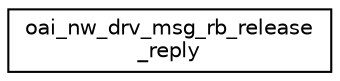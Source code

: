 digraph "Graphical Class Hierarchy"
{
 // LATEX_PDF_SIZE
  edge [fontname="Helvetica",fontsize="10",labelfontname="Helvetica",labelfontsize="10"];
  node [fontname="Helvetica",fontsize="10",shape=record];
  rankdir="LR";
  Node0 [label="oai_nw_drv_msg_rb_release\l_reply",height=0.2,width=0.4,color="black", fillcolor="white", style="filled",URL="$structoai__nw__drv__msg__rb__release__reply.html",tooltip=" "];
}
